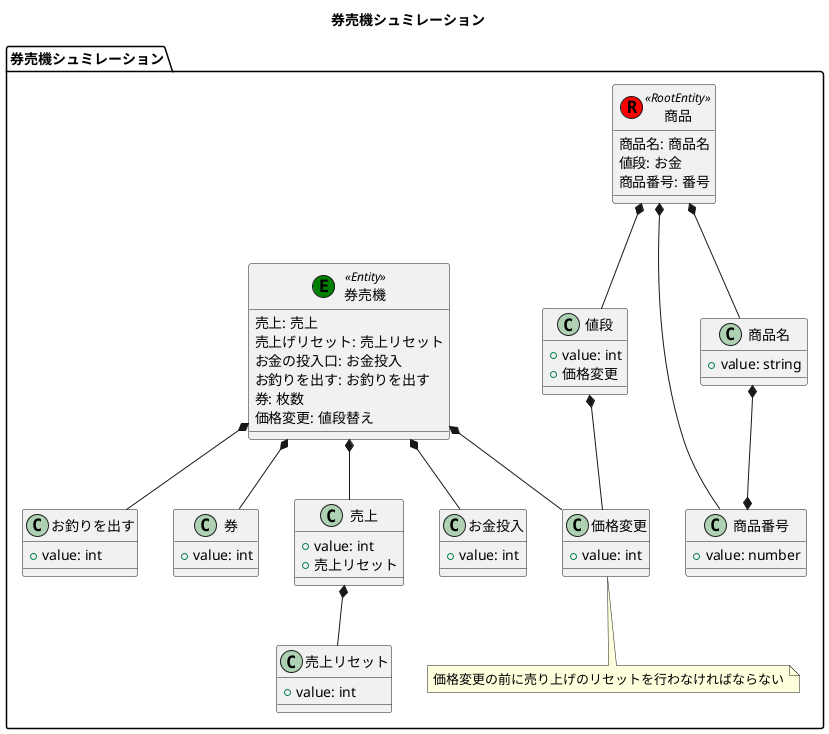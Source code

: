 @startuml BookAggregation

title 券売機シュミレーション

package "券売機シュミレーション" {
    class "商品" as Commodity << (R,red) RootEntity >> {
        商品名: 商品名
        値段: お金
        商品番号: 番号
    }

    class "券売機" as Machine << (E,green) Entity >> {
        売上: 売上
        売上げリセット: 売上リセット
        お金の投入口: お金投入
        お釣りを出す: お釣りを出す
        券: 枚数
        価格変更: 値段替え
    }

    class "商品名" {
        + value: string
    }

    class "値段" {
        + value: int
        + 価格変更
    }

    class "商品番号" {
        + value: number
    }

    class "売上"{
        + value: int
        + 売上リセット
    }

    class "売上リセット"  {
      + value: int
    }

    class "お金投入"  {
      + value: int
    }

    class "お釣りを出す"  {
      + value: int
    }

    class "券"{
        + value: int
    }

    class "価格変更"{
        + value: int
    }
        note bottom of 価格変更
        価格変更の前に売り上げのリセットを行わなければならない
    end note


    Commodity *-- 商品名
    Commodity *-- 値段
    Commodity *-- 商品番号

    Machine *-- 券
    Machine *-- 価格変更
    Machine *-- 売上
    Machine *-- お金投入
    Machine *-- お釣りを出す


    売上 *-- 売上リセット

    値段 *-- 価格変更

    商品名 *--* 商品番号


}

@enduml